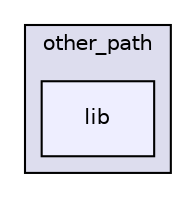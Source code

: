 digraph "gulp-src/node_modules/gulp/node_modules/liftoff/node_modules/resolve/test/resolver/other_path/lib" {
  compound=true
  node [ fontsize="10", fontname="Helvetica"];
  edge [ labelfontsize="10", labelfontname="Helvetica"];
  subgraph clusterdir_703ae16b603bb1c4c2eb864f65b795c7 {
    graph [ bgcolor="#ddddee", pencolor="black", label="other_path" fontname="Helvetica", fontsize="10", URL="dir_703ae16b603bb1c4c2eb864f65b795c7.html"]
  dir_141af6817bbd5a62604dca829bf2b67b [shape=box, label="lib", style="filled", fillcolor="#eeeeff", pencolor="black", URL="dir_141af6817bbd5a62604dca829bf2b67b.html"];
  }
}
